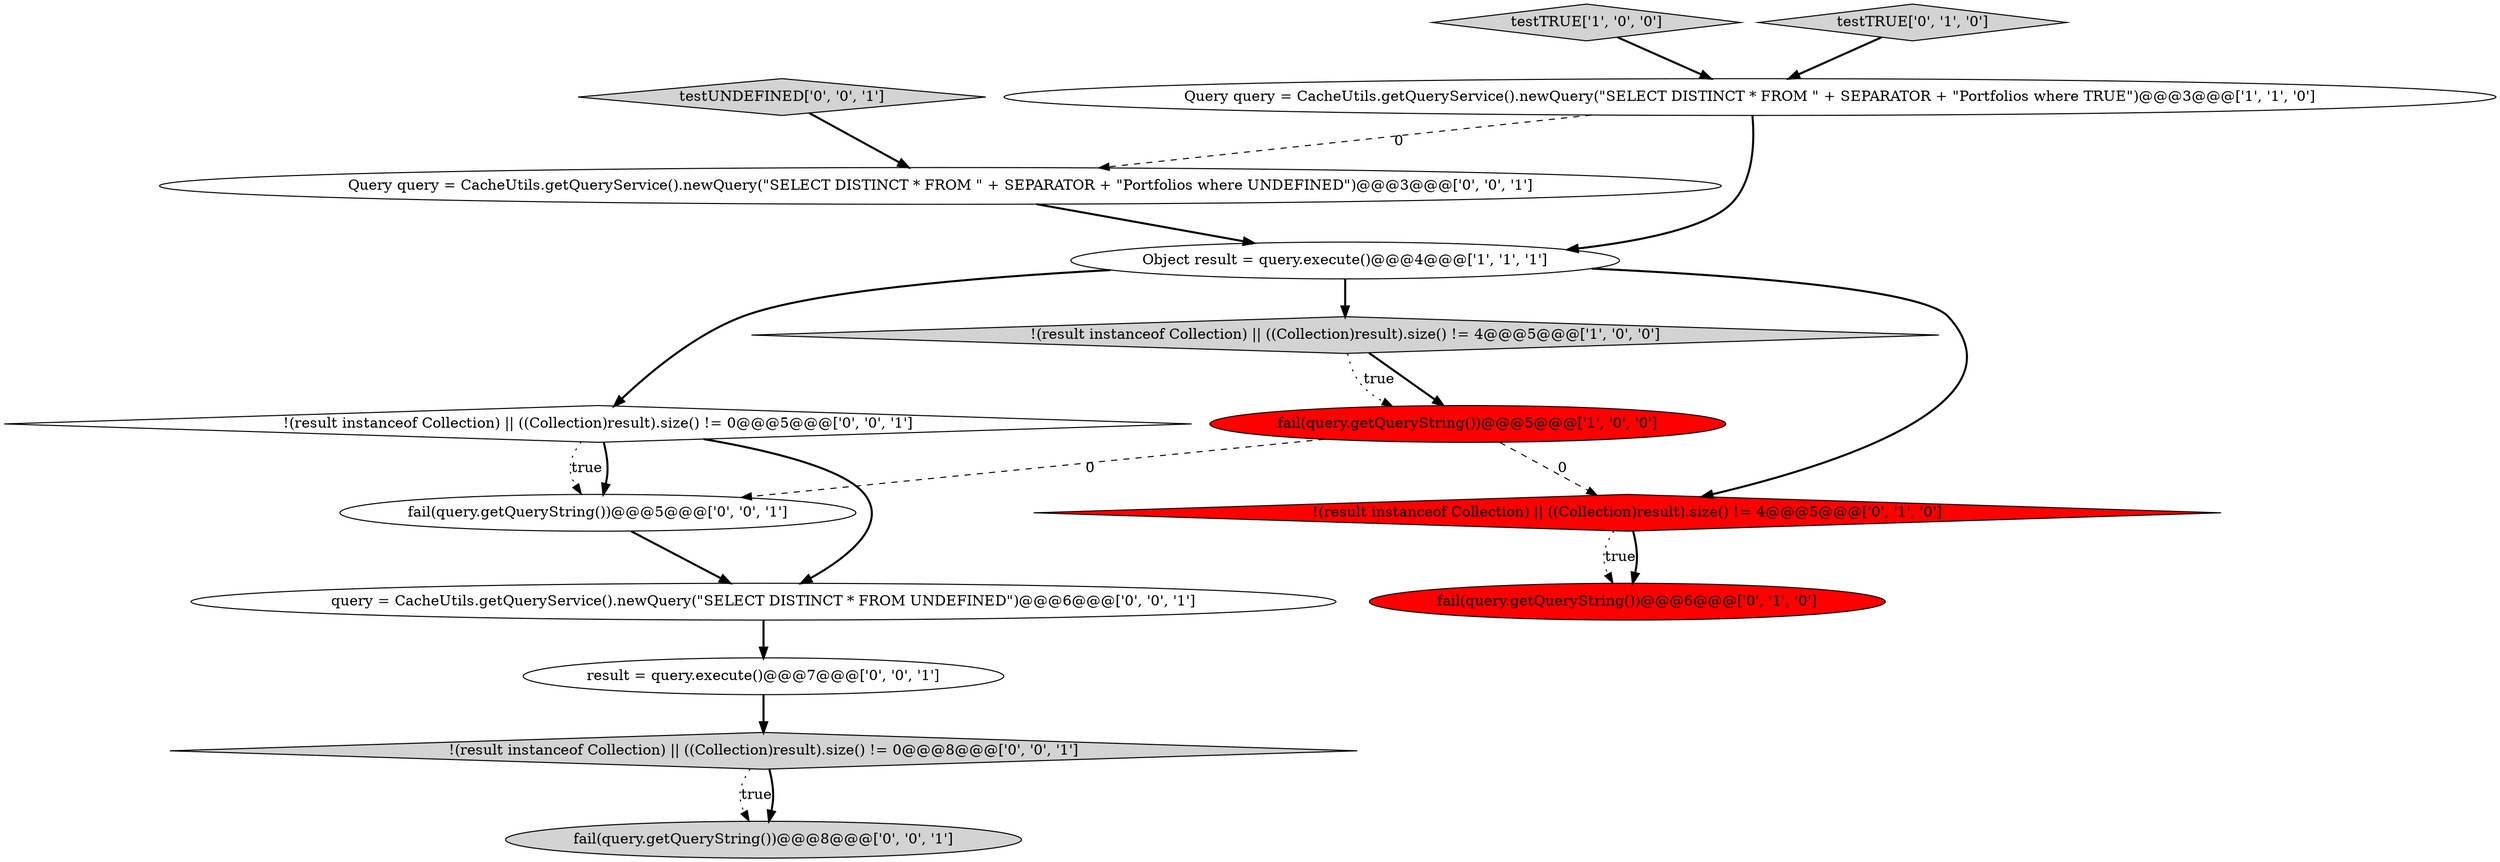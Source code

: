 digraph {
4 [style = filled, label = "testTRUE['1', '0', '0']", fillcolor = lightgray, shape = diamond image = "AAA0AAABBB1BBB"];
12 [style = filled, label = "testUNDEFINED['0', '0', '1']", fillcolor = lightgray, shape = diamond image = "AAA0AAABBB3BBB"];
6 [style = filled, label = "testTRUE['0', '1', '0']", fillcolor = lightgray, shape = diamond image = "AAA0AAABBB2BBB"];
13 [style = filled, label = "!(result instanceof Collection) || ((Collection)result).size() != 0@@@8@@@['0', '0', '1']", fillcolor = lightgray, shape = diamond image = "AAA0AAABBB3BBB"];
7 [style = filled, label = "fail(query.getQueryString())@@@6@@@['0', '1', '0']", fillcolor = red, shape = ellipse image = "AAA1AAABBB2BBB"];
3 [style = filled, label = "fail(query.getQueryString())@@@5@@@['1', '0', '0']", fillcolor = red, shape = ellipse image = "AAA1AAABBB1BBB"];
15 [style = filled, label = "fail(query.getQueryString())@@@5@@@['0', '0', '1']", fillcolor = white, shape = ellipse image = "AAA0AAABBB3BBB"];
1 [style = filled, label = "!(result instanceof Collection) || ((Collection)result).size() != 4@@@5@@@['1', '0', '0']", fillcolor = lightgray, shape = diamond image = "AAA0AAABBB1BBB"];
2 [style = filled, label = "Object result = query.execute()@@@4@@@['1', '1', '1']", fillcolor = white, shape = ellipse image = "AAA0AAABBB1BBB"];
8 [style = filled, label = "result = query.execute()@@@7@@@['0', '0', '1']", fillcolor = white, shape = ellipse image = "AAA0AAABBB3BBB"];
11 [style = filled, label = "!(result instanceof Collection) || ((Collection)result).size() != 0@@@5@@@['0', '0', '1']", fillcolor = white, shape = diamond image = "AAA0AAABBB3BBB"];
9 [style = filled, label = "Query query = CacheUtils.getQueryService().newQuery(\"SELECT DISTINCT * FROM \" + SEPARATOR + \"Portfolios where UNDEFINED\")@@@3@@@['0', '0', '1']", fillcolor = white, shape = ellipse image = "AAA0AAABBB3BBB"];
14 [style = filled, label = "fail(query.getQueryString())@@@8@@@['0', '0', '1']", fillcolor = lightgray, shape = ellipse image = "AAA0AAABBB3BBB"];
5 [style = filled, label = "!(result instanceof Collection) || ((Collection)result).size() != 4@@@5@@@['0', '1', '0']", fillcolor = red, shape = diamond image = "AAA1AAABBB2BBB"];
10 [style = filled, label = "query = CacheUtils.getQueryService().newQuery(\"SELECT DISTINCT * FROM UNDEFINED\")@@@6@@@['0', '0', '1']", fillcolor = white, shape = ellipse image = "AAA0AAABBB3BBB"];
0 [style = filled, label = "Query query = CacheUtils.getQueryService().newQuery(\"SELECT DISTINCT * FROM \" + SEPARATOR + \"Portfolios where TRUE\")@@@3@@@['1', '1', '0']", fillcolor = white, shape = ellipse image = "AAA0AAABBB1BBB"];
3->5 [style = dashed, label="0"];
15->10 [style = bold, label=""];
9->2 [style = bold, label=""];
2->1 [style = bold, label=""];
0->2 [style = bold, label=""];
1->3 [style = bold, label=""];
6->0 [style = bold, label=""];
12->9 [style = bold, label=""];
11->15 [style = bold, label=""];
4->0 [style = bold, label=""];
1->3 [style = dotted, label="true"];
10->8 [style = bold, label=""];
11->10 [style = bold, label=""];
5->7 [style = dotted, label="true"];
3->15 [style = dashed, label="0"];
5->7 [style = bold, label=""];
0->9 [style = dashed, label="0"];
11->15 [style = dotted, label="true"];
13->14 [style = dotted, label="true"];
13->14 [style = bold, label=""];
2->11 [style = bold, label=""];
8->13 [style = bold, label=""];
2->5 [style = bold, label=""];
}
